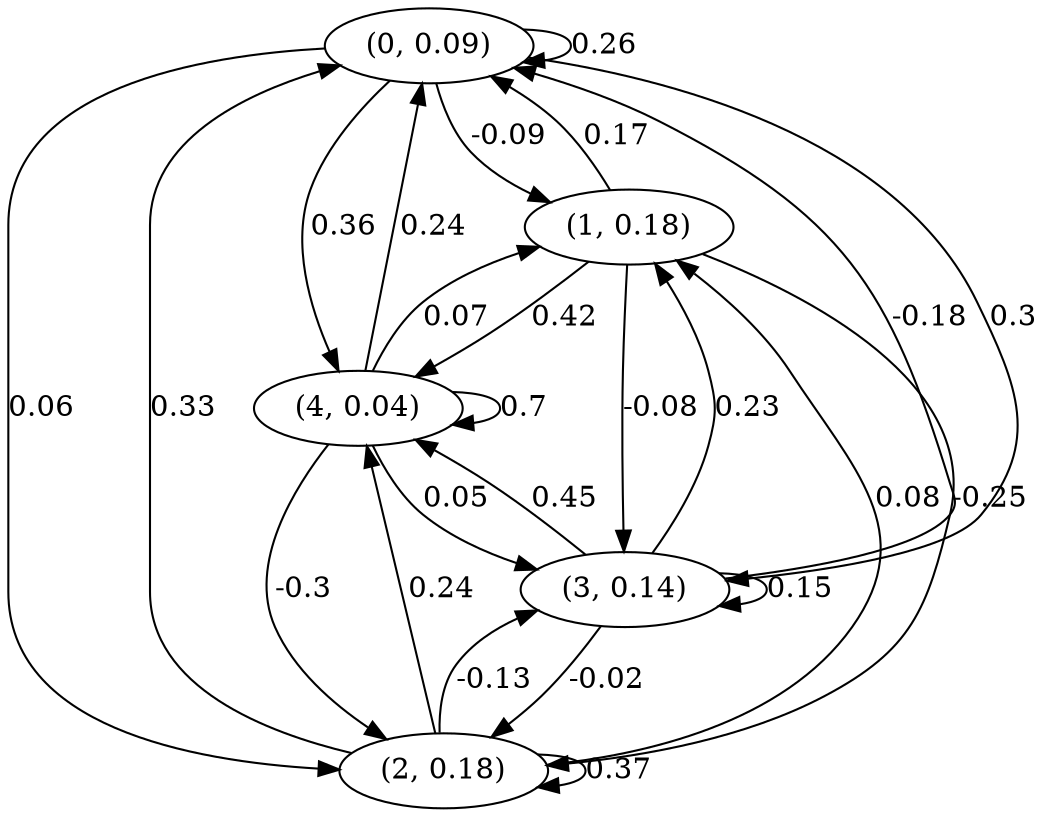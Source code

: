 digraph {
    0 [ label = "(0, 0.09)" ]
    1 [ label = "(1, 0.18)" ]
    2 [ label = "(2, 0.18)" ]
    3 [ label = "(3, 0.14)" ]
    4 [ label = "(4, 0.04)" ]
    0 -> 0 [ label = "0.26" ]
    2 -> 2 [ label = "0.37" ]
    3 -> 3 [ label = "0.15" ]
    4 -> 4 [ label = "0.7" ]
    1 -> 0 [ label = "0.17" ]
    2 -> 0 [ label = "0.33" ]
    3 -> 0 [ label = "-0.18" ]
    4 -> 0 [ label = "0.24" ]
    0 -> 1 [ label = "-0.09" ]
    2 -> 1 [ label = "0.08" ]
    3 -> 1 [ label = "0.23" ]
    4 -> 1 [ label = "0.07" ]
    0 -> 2 [ label = "0.06" ]
    1 -> 2 [ label = "-0.25" ]
    3 -> 2 [ label = "-0.02" ]
    4 -> 2 [ label = "-0.3" ]
    0 -> 3 [ label = "0.3" ]
    1 -> 3 [ label = "-0.08" ]
    2 -> 3 [ label = "-0.13" ]
    4 -> 3 [ label = "0.05" ]
    0 -> 4 [ label = "0.36" ]
    1 -> 4 [ label = "0.42" ]
    2 -> 4 [ label = "0.24" ]
    3 -> 4 [ label = "0.45" ]
}

